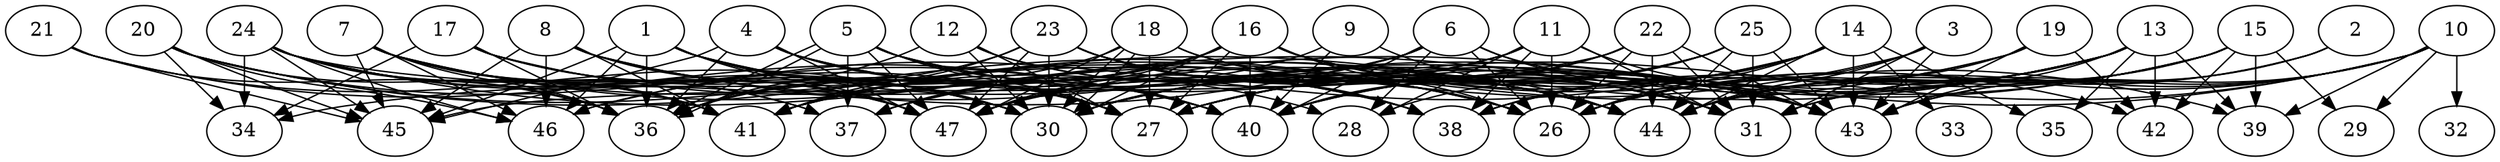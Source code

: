 // DAG (tier=3-complex, mode=compute, n=47, ccr=0.455, fat=0.792, density=0.658, regular=0.384, jump=0.229, mindata=1048576, maxdata=16777216)
// DAG automatically generated by daggen at Sun Aug 24 16:33:34 2025
// /home/ermia/Project/Environments/daggen/bin/daggen --dot --ccr 0.455 --fat 0.792 --regular 0.384 --density 0.658 --jump 0.229 --mindata 1048576 --maxdata 16777216 -n 47 
digraph G {
  1 [size="2196470125633953280", alpha="0.02", expect_size="1098235062816976640"]
  1 -> 27 [size ="2020306990399488"]
  1 -> 28 [size ="2020306990399488"]
  1 -> 30 [size ="2020306990399488"]
  1 -> 31 [size ="2020306990399488"]
  1 -> 36 [size ="2020306990399488"]
  1 -> 38 [size ="2020306990399488"]
  1 -> 45 [size ="2020306990399488"]
  1 -> 46 [size ="2020306990399488"]
  1 -> 47 [size ="2020306990399488"]
  2 [size="1209207690180780097536", alpha="0.03", expect_size="604603845090390048768"]
  2 -> 31 [size ="908009907683328"]
  2 -> 43 [size ="908009907683328"]
  2 -> 44 [size ="908009907683328"]
  3 [size="228755210215903328", alpha="0.00", expect_size="114377605107951664"]
  3 -> 26 [size ="99036711354368"]
  3 -> 31 [size ="99036711354368"]
  3 -> 41 [size ="99036711354368"]
  3 -> 43 [size ="99036711354368"]
  3 -> 44 [size ="99036711354368"]
  4 [size="11795551687916126208", alpha="0.16", expect_size="5897775843958063104"]
  4 -> 26 [size ="41454227423232"]
  4 -> 27 [size ="41454227423232"]
  4 -> 36 [size ="41454227423232"]
  4 -> 40 [size ="41454227423232"]
  4 -> 44 [size ="41454227423232"]
  4 -> 45 [size ="41454227423232"]
  4 -> 47 [size ="41454227423232"]
  5 [size="447252095840061952", alpha="0.04", expect_size="223626047920030976"]
  5 -> 27 [size ="329044566474752"]
  5 -> 36 [size ="329044566474752"]
  5 -> 36 [size ="329044566474752"]
  5 -> 37 [size ="329044566474752"]
  5 -> 40 [size ="329044566474752"]
  5 -> 43 [size ="329044566474752"]
  5 -> 44 [size ="329044566474752"]
  5 -> 47 [size ="329044566474752"]
  6 [size="38014100180961200", alpha="0.13", expect_size="19007050090480600"]
  6 -> 26 [size ="780682523574272"]
  6 -> 28 [size ="780682523574272"]
  6 -> 31 [size ="780682523574272"]
  6 -> 34 [size ="780682523574272"]
  6 -> 37 [size ="780682523574272"]
  6 -> 40 [size ="780682523574272"]
  6 -> 43 [size ="780682523574272"]
  6 -> 47 [size ="780682523574272"]
  7 [size="38781173066321320", alpha="0.08", expect_size="19390586533160660"]
  7 -> 30 [size ="1990992790028288"]
  7 -> 36 [size ="1990992790028288"]
  7 -> 37 [size ="1990992790028288"]
  7 -> 38 [size ="1990992790028288"]
  7 -> 41 [size ="1990992790028288"]
  7 -> 44 [size ="1990992790028288"]
  7 -> 45 [size ="1990992790028288"]
  7 -> 46 [size ="1990992790028288"]
  7 -> 47 [size ="1990992790028288"]
  8 [size="8085826433851589", alpha="0.03", expect_size="4042913216925794"]
  8 -> 27 [size ="138683453800448"]
  8 -> 41 [size ="138683453800448"]
  8 -> 43 [size ="138683453800448"]
  8 -> 44 [size ="138683453800448"]
  8 -> 45 [size ="138683453800448"]
  8 -> 46 [size ="138683453800448"]
  8 -> 47 [size ="138683453800448"]
  9 [size="5600894616132812", alpha="0.15", expect_size="2800447308066406"]
  9 -> 40 [size ="102760448000000"]
  9 -> 44 [size ="102760448000000"]
  9 -> 47 [size ="102760448000000"]
  10 [size="1980113363201140195328", alpha="0.18", expect_size="990056681600570097664"]
  10 -> 26 [size ="1261488677322752"]
  10 -> 27 [size ="1261488677322752"]
  10 -> 29 [size ="1261488677322752"]
  10 -> 31 [size ="1261488677322752"]
  10 -> 32 [size ="1261488677322752"]
  10 -> 39 [size ="1261488677322752"]
  10 -> 43 [size ="1261488677322752"]
  10 -> 44 [size ="1261488677322752"]
  10 -> 47 [size ="1261488677322752"]
  11 [size="1637553567359621632", alpha="0.18", expect_size="818776783679810816"]
  11 -> 26 [size ="1617033846325248"]
  11 -> 28 [size ="1617033846325248"]
  11 -> 30 [size ="1617033846325248"]
  11 -> 31 [size ="1617033846325248"]
  11 -> 38 [size ="1617033846325248"]
  11 -> 41 [size ="1617033846325248"]
  11 -> 43 [size ="1617033846325248"]
  11 -> 47 [size ="1617033846325248"]
  12 [size="109209808084252752", alpha="0.12", expect_size="54604904042126376"]
  12 -> 26 [size ="225173399666688"]
  12 -> 27 [size ="225173399666688"]
  12 -> 30 [size ="225173399666688"]
  12 -> 36 [size ="225173399666688"]
  12 -> 38 [size ="225173399666688"]
  13 [size="520600156413240541184", alpha="0.00", expect_size="260300078206620270592"]
  13 -> 26 [size ="517717505343488"]
  13 -> 27 [size ="517717505343488"]
  13 -> 30 [size ="517717505343488"]
  13 -> 35 [size ="517717505343488"]
  13 -> 37 [size ="517717505343488"]
  13 -> 38 [size ="517717505343488"]
  13 -> 39 [size ="517717505343488"]
  13 -> 40 [size ="517717505343488"]
  13 -> 42 [size ="517717505343488"]
  13 -> 43 [size ="517717505343488"]
  13 -> 44 [size ="517717505343488"]
  14 [size="936387442153499918336", alpha="0.10", expect_size="468193721076749959168"]
  14 -> 26 [size ="765703044988928"]
  14 -> 27 [size ="765703044988928"]
  14 -> 30 [size ="765703044988928"]
  14 -> 33 [size ="765703044988928"]
  14 -> 35 [size ="765703044988928"]
  14 -> 38 [size ="765703044988928"]
  14 -> 43 [size ="765703044988928"]
  14 -> 44 [size ="765703044988928"]
  14 -> 46 [size ="765703044988928"]
  15 [size="10805166045900586", alpha="0.09", expect_size="5402583022950293"]
  15 -> 26 [size ="187756852543488"]
  15 -> 27 [size ="187756852543488"]
  15 -> 29 [size ="187756852543488"]
  15 -> 30 [size ="187756852543488"]
  15 -> 31 [size ="187756852543488"]
  15 -> 38 [size ="187756852543488"]
  15 -> 39 [size ="187756852543488"]
  15 -> 42 [size ="187756852543488"]
  15 -> 44 [size ="187756852543488"]
  16 [size="28195006959723320", alpha="0.19", expect_size="14097503479861660"]
  16 -> 26 [size ="1429038832812032"]
  16 -> 27 [size ="1429038832812032"]
  16 -> 30 [size ="1429038832812032"]
  16 -> 31 [size ="1429038832812032"]
  16 -> 36 [size ="1429038832812032"]
  16 -> 37 [size ="1429038832812032"]
  16 -> 39 [size ="1429038832812032"]
  16 -> 40 [size ="1429038832812032"]
  16 -> 42 [size ="1429038832812032"]
  16 -> 46 [size ="1429038832812032"]
  16 -> 47 [size ="1429038832812032"]
  17 [size="4701644280240799744", alpha="0.15", expect_size="2350822140120399872"]
  17 -> 26 [size ="22452075757568"]
  17 -> 27 [size ="22452075757568"]
  17 -> 30 [size ="22452075757568"]
  17 -> 34 [size ="22452075757568"]
  17 -> 36 [size ="22452075757568"]
  17 -> 47 [size ="22452075757568"]
  18 [size="3597770287683894784", alpha="0.14", expect_size="1798885143841947392"]
  18 -> 27 [size ="1708914882117632"]
  18 -> 30 [size ="1708914882117632"]
  18 -> 30 [size ="1708914882117632"]
  18 -> 41 [size ="1708914882117632"]
  18 -> 43 [size ="1708914882117632"]
  18 -> 44 [size ="1708914882117632"]
  18 -> 47 [size ="1708914882117632"]
  19 [size="3380359852159770112", alpha="0.03", expect_size="1690179926079885056"]
  19 -> 40 [size ="1790811117191168"]
  19 -> 41 [size ="1790811117191168"]
  19 -> 42 [size ="1790811117191168"]
  19 -> 43 [size ="1790811117191168"]
  19 -> 44 [size ="1790811117191168"]
  20 [size="24213329434868104", alpha="0.01", expect_size="12106664717434052"]
  20 -> 26 [size ="920269522731008"]
  20 -> 34 [size ="920269522731008"]
  20 -> 40 [size ="920269522731008"]
  20 -> 41 [size ="920269522731008"]
  20 -> 44 [size ="920269522731008"]
  20 -> 45 [size ="920269522731008"]
  20 -> 46 [size ="920269522731008"]
  21 [size="3902289545754866", alpha="0.14", expect_size="1951144772877433"]
  21 -> 30 [size ="97829833932800"]
  21 -> 36 [size ="97829833932800"]
  21 -> 40 [size ="97829833932800"]
  21 -> 45 [size ="97829833932800"]
  22 [size="2064860376443570176", alpha="0.17", expect_size="1032430188221785088"]
  22 -> 26 [size ="895139132211200"]
  22 -> 30 [size ="895139132211200"]
  22 -> 31 [size ="895139132211200"]
  22 -> 40 [size ="895139132211200"]
  22 -> 43 [size ="895139132211200"]
  22 -> 44 [size ="895139132211200"]
  22 -> 45 [size ="895139132211200"]
  23 [size="13455847898210662", alpha="0.08", expect_size="6727923949105331"]
  23 -> 26 [size ="945569673510912"]
  23 -> 30 [size ="945569673510912"]
  23 -> 31 [size ="945569673510912"]
  23 -> 36 [size ="945569673510912"]
  23 -> 38 [size ="945569673510912"]
  23 -> 41 [size ="945569673510912"]
  23 -> 44 [size ="945569673510912"]
  23 -> 47 [size ="945569673510912"]
  24 [size="757761478943395968", alpha="0.07", expect_size="378880739471697984"]
  24 -> 27 [size ="296977694720000"]
  24 -> 30 [size ="296977694720000"]
  24 -> 31 [size ="296977694720000"]
  24 -> 34 [size ="296977694720000"]
  24 -> 36 [size ="296977694720000"]
  24 -> 37 [size ="296977694720000"]
  24 -> 41 [size ="296977694720000"]
  24 -> 43 [size ="296977694720000"]
  24 -> 45 [size ="296977694720000"]
  24 -> 46 [size ="296977694720000"]
  25 [size="1744530642228670889984", alpha="0.11", expect_size="872265321114335444992"]
  25 -> 27 [size ="1159335287717888"]
  25 -> 28 [size ="1159335287717888"]
  25 -> 30 [size ="1159335287717888"]
  25 -> 31 [size ="1159335287717888"]
  25 -> 40 [size ="1159335287717888"]
  25 -> 43 [size ="1159335287717888"]
  25 -> 44 [size ="1159335287717888"]
  26 [size="2985305245747530240", alpha="0.12", expect_size="1492652622873765120"]
  27 [size="20280203674714928", alpha="0.19", expect_size="10140101837357464"]
  28 [size="76633050392305860608", alpha="0.07", expect_size="38316525196152930304"]
  29 [size="28447370240503756", alpha="0.14", expect_size="14223685120251878"]
  30 [size="1794442504102259200", alpha="0.09", expect_size="897221252051129600"]
  31 [size="356736322979363815424", alpha="0.14", expect_size="178368161489681907712"]
  32 [size="1117983414965861376", alpha="0.08", expect_size="558991707482930688"]
  33 [size="4828341328474080", alpha="0.00", expect_size="2414170664237040"]
  34 [size="45014750123032648", alpha="0.07", expect_size="22507375061516324"]
  35 [size="1491466997426178", alpha="0.06", expect_size="745733498713089"]
  36 [size="2357972950605289472", alpha="0.19", expect_size="1178986475302644736"]
  37 [size="1189945945733962496", alpha="0.06", expect_size="594972972866981248"]
  38 [size="1293375868718022656", alpha="0.08", expect_size="646687934359011328"]
  39 [size="5784230860316213248", alpha="0.15", expect_size="2892115430158106624"]
  40 [size="27729165267918160", alpha="0.03", expect_size="13864582633959080"]
  41 [size="4872071490245450", alpha="0.07", expect_size="2436035745122725"]
  42 [size="681141450309406720", alpha="0.08", expect_size="340570725154703360"]
  43 [size="21204986827634638848", alpha="0.20", expect_size="10602493413817319424"]
  44 [size="494115387493121536", alpha="0.16", expect_size="247057693746560768"]
  45 [size="2715420438023120", alpha="0.02", expect_size="1357710219011560"]
  46 [size="4480953563602095616", alpha="0.18", expect_size="2240476781801047808"]
  47 [size="1133775762105118336", alpha="0.07", expect_size="566887881052559168"]
}